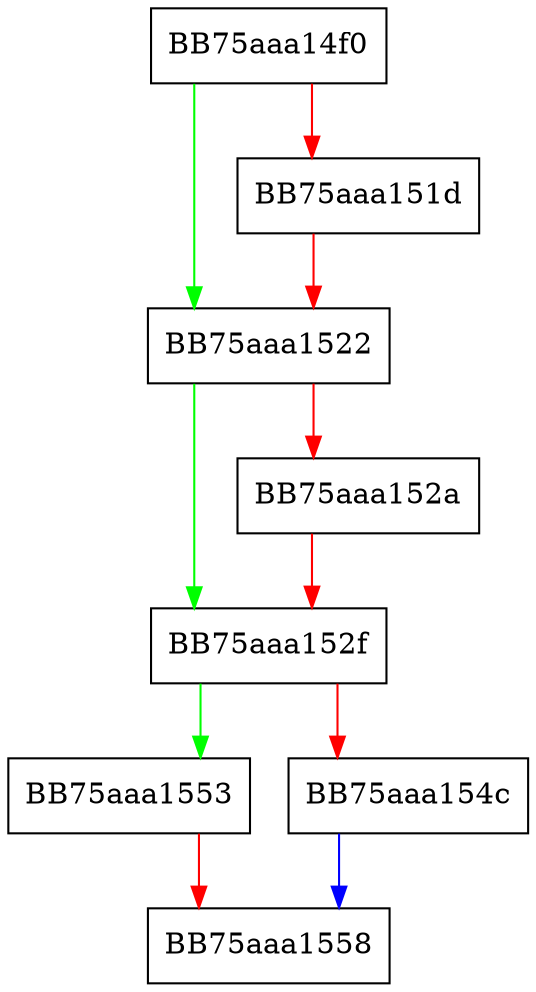 digraph RpfAPI_UfsGetMetadataBool {
  node [shape="box"];
  graph [splines=ortho];
  BB75aaa14f0 -> BB75aaa1522 [color="green"];
  BB75aaa14f0 -> BB75aaa151d [color="red"];
  BB75aaa151d -> BB75aaa1522 [color="red"];
  BB75aaa1522 -> BB75aaa152f [color="green"];
  BB75aaa1522 -> BB75aaa152a [color="red"];
  BB75aaa152a -> BB75aaa152f [color="red"];
  BB75aaa152f -> BB75aaa1553 [color="green"];
  BB75aaa152f -> BB75aaa154c [color="red"];
  BB75aaa154c -> BB75aaa1558 [color="blue"];
  BB75aaa1553 -> BB75aaa1558 [color="red"];
}